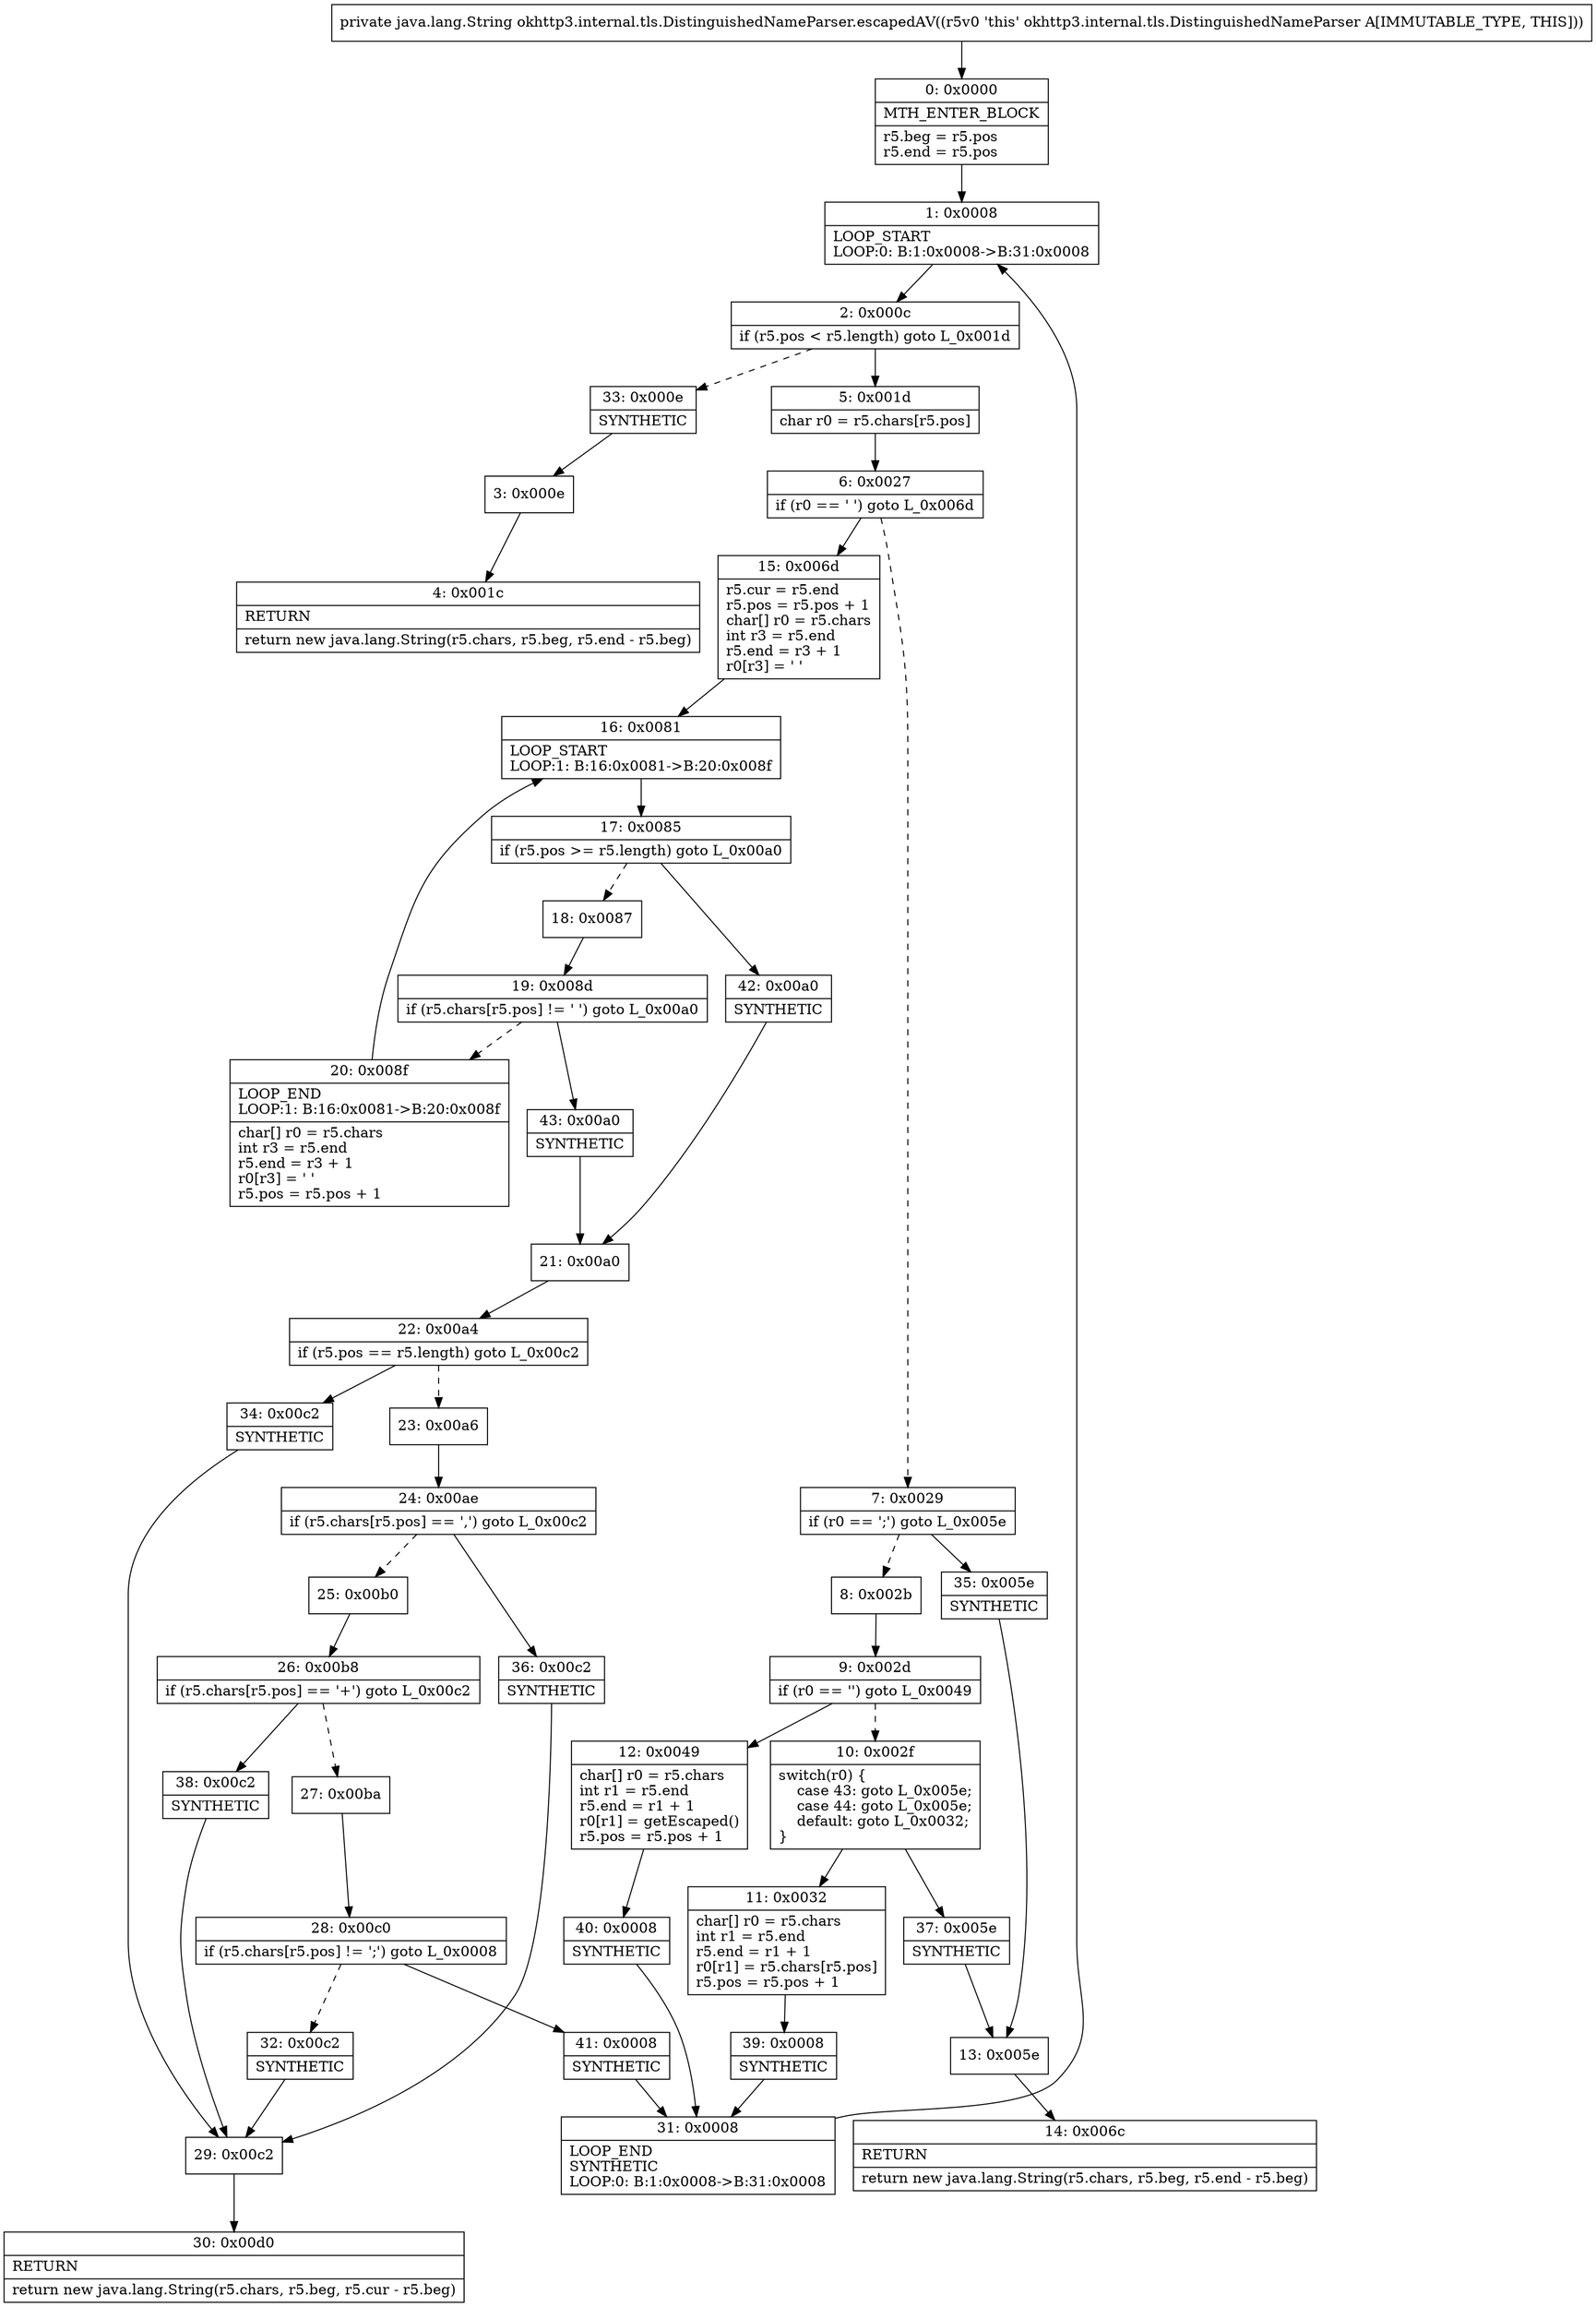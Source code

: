 digraph "CFG forokhttp3.internal.tls.DistinguishedNameParser.escapedAV()Ljava\/lang\/String;" {
Node_0 [shape=record,label="{0\:\ 0x0000|MTH_ENTER_BLOCK\l|r5.beg = r5.pos\lr5.end = r5.pos\l}"];
Node_1 [shape=record,label="{1\:\ 0x0008|LOOP_START\lLOOP:0: B:1:0x0008\-\>B:31:0x0008\l}"];
Node_2 [shape=record,label="{2\:\ 0x000c|if (r5.pos \< r5.length) goto L_0x001d\l}"];
Node_3 [shape=record,label="{3\:\ 0x000e}"];
Node_4 [shape=record,label="{4\:\ 0x001c|RETURN\l|return new java.lang.String(r5.chars, r5.beg, r5.end \- r5.beg)\l}"];
Node_5 [shape=record,label="{5\:\ 0x001d|char r0 = r5.chars[r5.pos]\l}"];
Node_6 [shape=record,label="{6\:\ 0x0027|if (r0 == ' ') goto L_0x006d\l}"];
Node_7 [shape=record,label="{7\:\ 0x0029|if (r0 == ';') goto L_0x005e\l}"];
Node_8 [shape=record,label="{8\:\ 0x002b}"];
Node_9 [shape=record,label="{9\:\ 0x002d|if (r0 == '') goto L_0x0049\l}"];
Node_10 [shape=record,label="{10\:\ 0x002f|switch(r0) \{\l    case 43: goto L_0x005e;\l    case 44: goto L_0x005e;\l    default: goto L_0x0032;\l\}\l}"];
Node_11 [shape=record,label="{11\:\ 0x0032|char[] r0 = r5.chars\lint r1 = r5.end\lr5.end = r1 + 1\lr0[r1] = r5.chars[r5.pos]\lr5.pos = r5.pos + 1\l}"];
Node_12 [shape=record,label="{12\:\ 0x0049|char[] r0 = r5.chars\lint r1 = r5.end\lr5.end = r1 + 1\lr0[r1] = getEscaped()\lr5.pos = r5.pos + 1\l}"];
Node_13 [shape=record,label="{13\:\ 0x005e}"];
Node_14 [shape=record,label="{14\:\ 0x006c|RETURN\l|return new java.lang.String(r5.chars, r5.beg, r5.end \- r5.beg)\l}"];
Node_15 [shape=record,label="{15\:\ 0x006d|r5.cur = r5.end\lr5.pos = r5.pos + 1\lchar[] r0 = r5.chars\lint r3 = r5.end\lr5.end = r3 + 1\lr0[r3] = ' '\l}"];
Node_16 [shape=record,label="{16\:\ 0x0081|LOOP_START\lLOOP:1: B:16:0x0081\-\>B:20:0x008f\l}"];
Node_17 [shape=record,label="{17\:\ 0x0085|if (r5.pos \>= r5.length) goto L_0x00a0\l}"];
Node_18 [shape=record,label="{18\:\ 0x0087}"];
Node_19 [shape=record,label="{19\:\ 0x008d|if (r5.chars[r5.pos] != ' ') goto L_0x00a0\l}"];
Node_20 [shape=record,label="{20\:\ 0x008f|LOOP_END\lLOOP:1: B:16:0x0081\-\>B:20:0x008f\l|char[] r0 = r5.chars\lint r3 = r5.end\lr5.end = r3 + 1\lr0[r3] = ' '\lr5.pos = r5.pos + 1\l}"];
Node_21 [shape=record,label="{21\:\ 0x00a0}"];
Node_22 [shape=record,label="{22\:\ 0x00a4|if (r5.pos == r5.length) goto L_0x00c2\l}"];
Node_23 [shape=record,label="{23\:\ 0x00a6}"];
Node_24 [shape=record,label="{24\:\ 0x00ae|if (r5.chars[r5.pos] == ',') goto L_0x00c2\l}"];
Node_25 [shape=record,label="{25\:\ 0x00b0}"];
Node_26 [shape=record,label="{26\:\ 0x00b8|if (r5.chars[r5.pos] == '+') goto L_0x00c2\l}"];
Node_27 [shape=record,label="{27\:\ 0x00ba}"];
Node_28 [shape=record,label="{28\:\ 0x00c0|if (r5.chars[r5.pos] != ';') goto L_0x0008\l}"];
Node_29 [shape=record,label="{29\:\ 0x00c2}"];
Node_30 [shape=record,label="{30\:\ 0x00d0|RETURN\l|return new java.lang.String(r5.chars, r5.beg, r5.cur \- r5.beg)\l}"];
Node_31 [shape=record,label="{31\:\ 0x0008|LOOP_END\lSYNTHETIC\lLOOP:0: B:1:0x0008\-\>B:31:0x0008\l}"];
Node_32 [shape=record,label="{32\:\ 0x00c2|SYNTHETIC\l}"];
Node_33 [shape=record,label="{33\:\ 0x000e|SYNTHETIC\l}"];
Node_34 [shape=record,label="{34\:\ 0x00c2|SYNTHETIC\l}"];
Node_35 [shape=record,label="{35\:\ 0x005e|SYNTHETIC\l}"];
Node_36 [shape=record,label="{36\:\ 0x00c2|SYNTHETIC\l}"];
Node_37 [shape=record,label="{37\:\ 0x005e|SYNTHETIC\l}"];
Node_38 [shape=record,label="{38\:\ 0x00c2|SYNTHETIC\l}"];
Node_39 [shape=record,label="{39\:\ 0x0008|SYNTHETIC\l}"];
Node_40 [shape=record,label="{40\:\ 0x0008|SYNTHETIC\l}"];
Node_41 [shape=record,label="{41\:\ 0x0008|SYNTHETIC\l}"];
Node_42 [shape=record,label="{42\:\ 0x00a0|SYNTHETIC\l}"];
Node_43 [shape=record,label="{43\:\ 0x00a0|SYNTHETIC\l}"];
MethodNode[shape=record,label="{private java.lang.String okhttp3.internal.tls.DistinguishedNameParser.escapedAV((r5v0 'this' okhttp3.internal.tls.DistinguishedNameParser A[IMMUTABLE_TYPE, THIS])) }"];
MethodNode -> Node_0;
Node_0 -> Node_1;
Node_1 -> Node_2;
Node_2 -> Node_5;
Node_2 -> Node_33[style=dashed];
Node_3 -> Node_4;
Node_5 -> Node_6;
Node_6 -> Node_7[style=dashed];
Node_6 -> Node_15;
Node_7 -> Node_8[style=dashed];
Node_7 -> Node_35;
Node_8 -> Node_9;
Node_9 -> Node_10[style=dashed];
Node_9 -> Node_12;
Node_10 -> Node_11;
Node_10 -> Node_37;
Node_11 -> Node_39;
Node_12 -> Node_40;
Node_13 -> Node_14;
Node_15 -> Node_16;
Node_16 -> Node_17;
Node_17 -> Node_18[style=dashed];
Node_17 -> Node_42;
Node_18 -> Node_19;
Node_19 -> Node_20[style=dashed];
Node_19 -> Node_43;
Node_20 -> Node_16;
Node_21 -> Node_22;
Node_22 -> Node_23[style=dashed];
Node_22 -> Node_34;
Node_23 -> Node_24;
Node_24 -> Node_25[style=dashed];
Node_24 -> Node_36;
Node_25 -> Node_26;
Node_26 -> Node_27[style=dashed];
Node_26 -> Node_38;
Node_27 -> Node_28;
Node_28 -> Node_32[style=dashed];
Node_28 -> Node_41;
Node_29 -> Node_30;
Node_31 -> Node_1;
Node_32 -> Node_29;
Node_33 -> Node_3;
Node_34 -> Node_29;
Node_35 -> Node_13;
Node_36 -> Node_29;
Node_37 -> Node_13;
Node_38 -> Node_29;
Node_39 -> Node_31;
Node_40 -> Node_31;
Node_41 -> Node_31;
Node_42 -> Node_21;
Node_43 -> Node_21;
}

